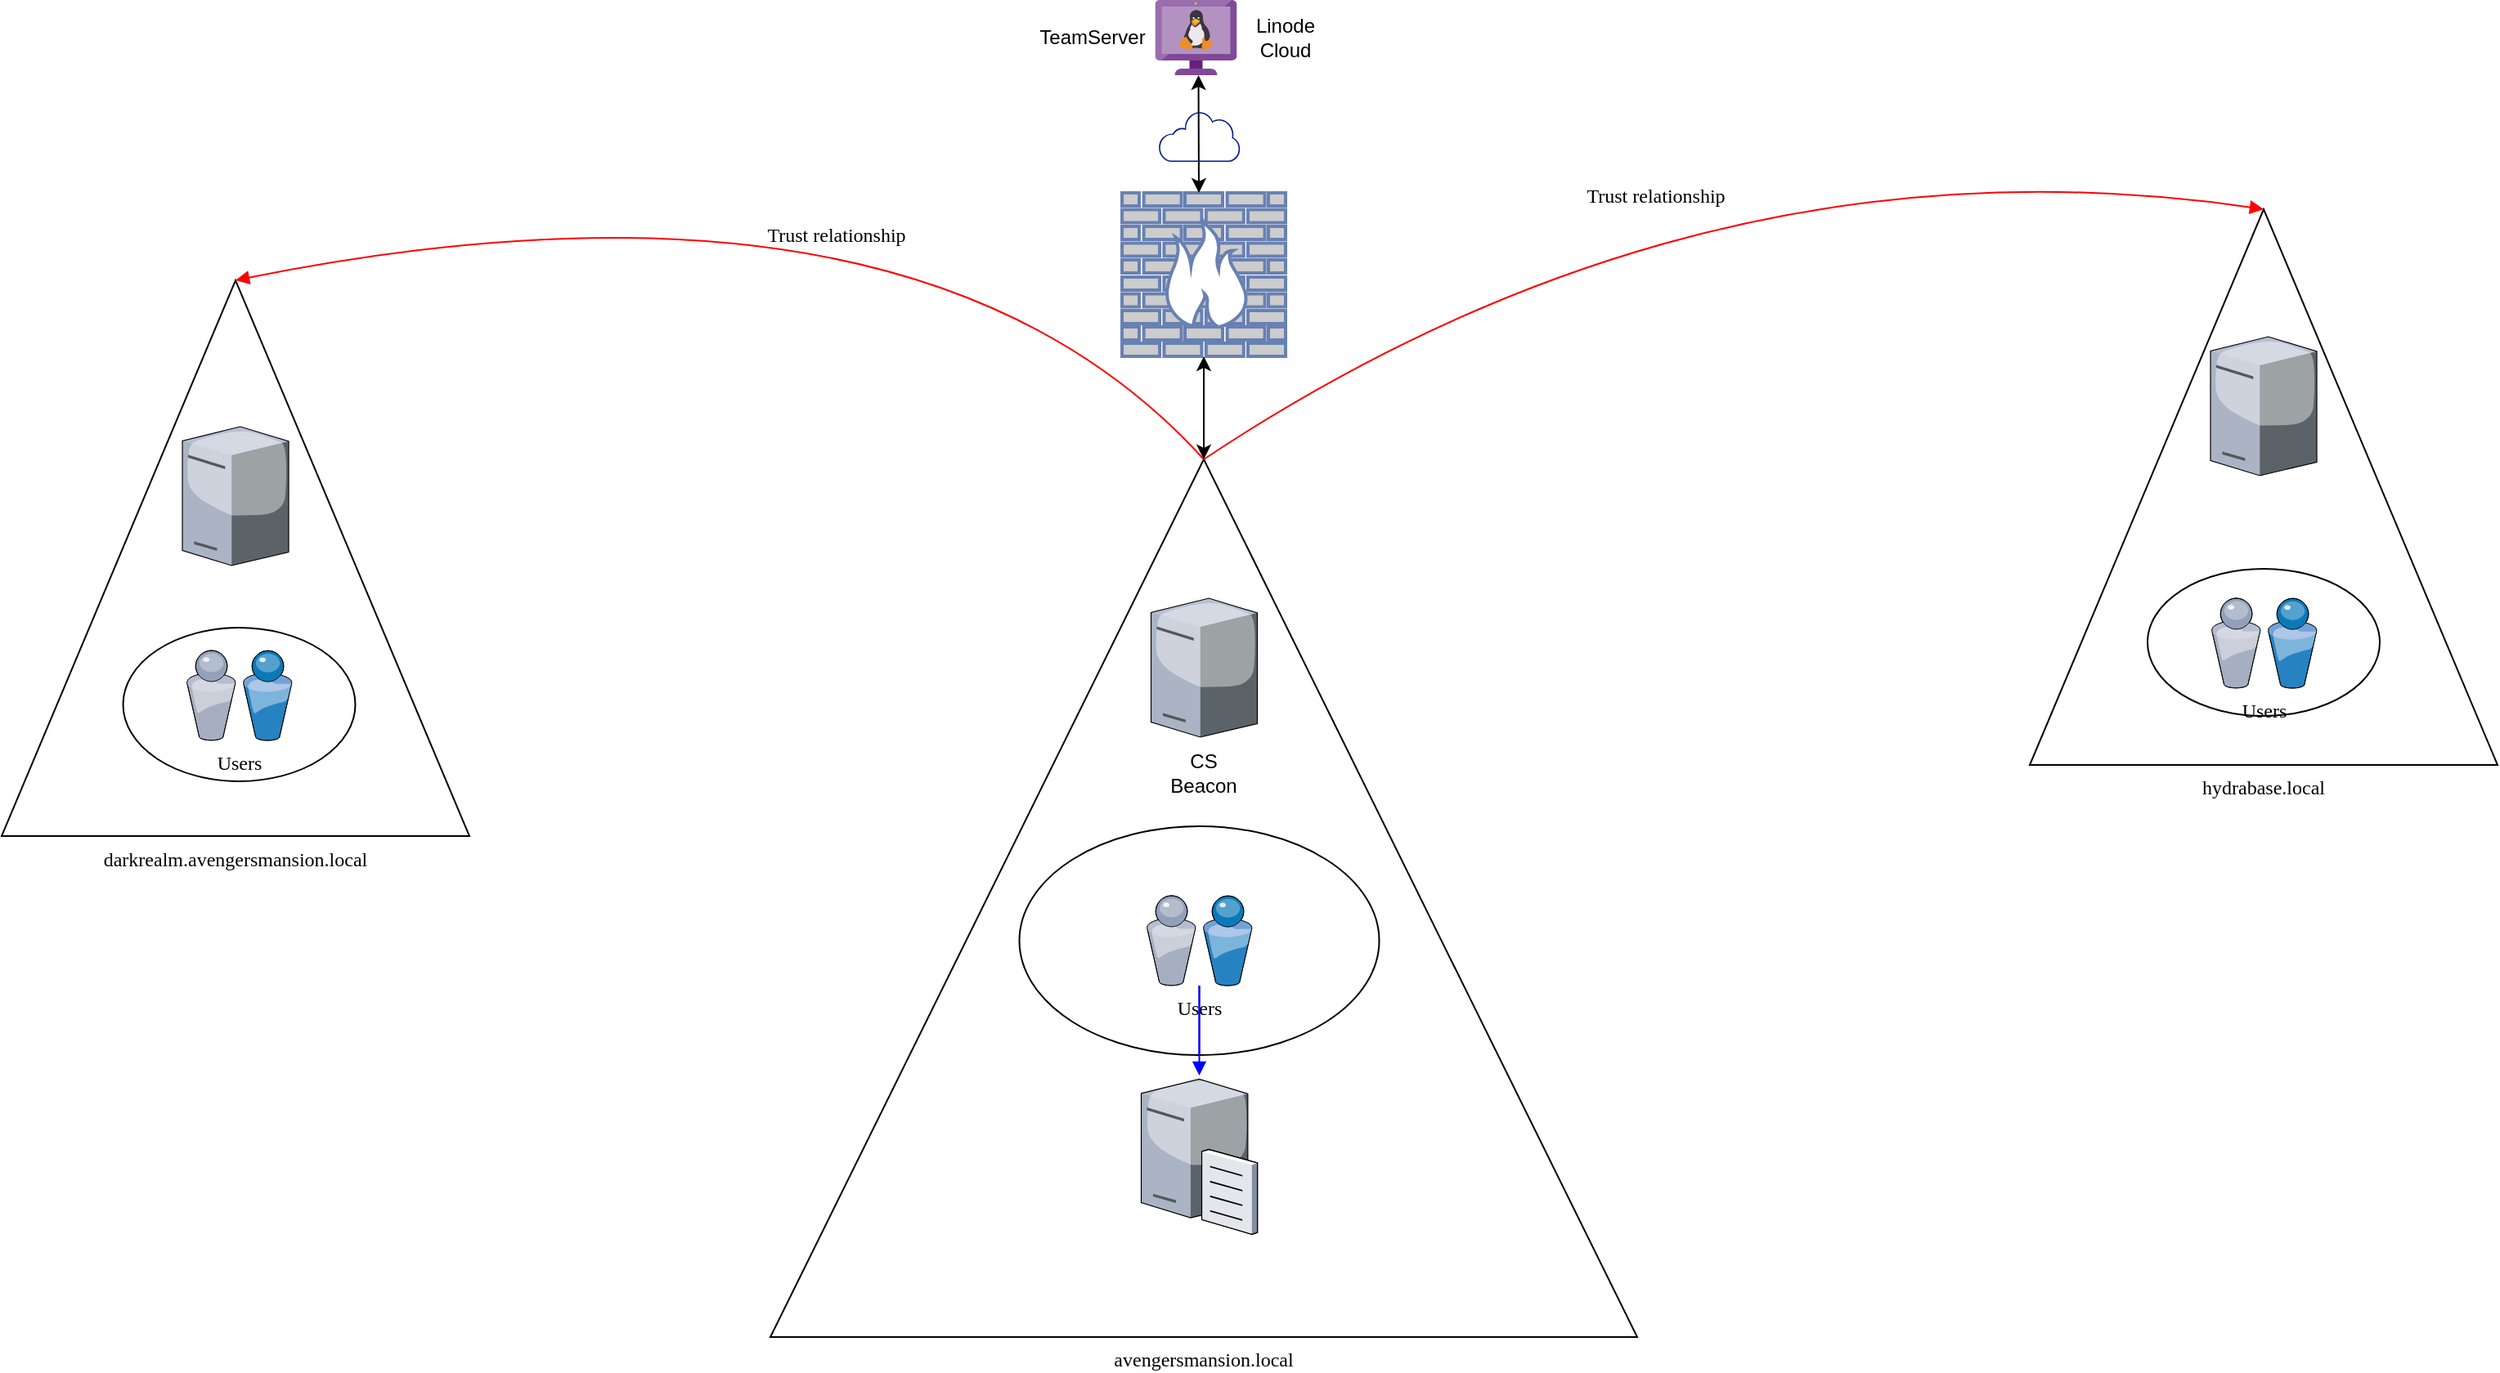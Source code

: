 <mxfile version="20.6.2" type="github">
  <diagram name="Page-1" id="822b0af5-4adb-64df-f703-e8dfc1f81529">
    <mxGraphModel dx="1666" dy="946" grid="1" gridSize="10" guides="1" tooltips="1" connect="1" arrows="1" fold="1" page="1" pageScale="1" pageWidth="1100" pageHeight="850" background="none" math="0" shadow="0">
      <root>
        <mxCell id="0" />
        <mxCell id="1" parent="0" />
        <mxCell id="7d933b09d9755ecc-14" value="avengersmansion.local" style="triangle;whiteSpace=wrap;html=1;rounded=0;shadow=0;comic=0;strokeWidth=1;fontFamily=Verdana;direction=north;labelPosition=center;verticalLabelPosition=bottom;align=center;verticalAlign=top;" parent="1" vertex="1">
          <mxGeometry x="830" y="313" width="530" height="537" as="geometry" />
        </mxCell>
        <mxCell id="7d933b09d9755ecc-12" value="darkrealm.avengersmansion.local" style="triangle;whiteSpace=wrap;html=1;rounded=0;shadow=0;comic=0;strokeWidth=1;fontFamily=Verdana;direction=north;labelPosition=center;verticalLabelPosition=bottom;align=center;verticalAlign=top;" parent="1" vertex="1">
          <mxGeometry x="360" y="203.5" width="286" height="340" as="geometry" />
        </mxCell>
        <mxCell id="7d933b09d9755ecc-13" value="" style="ellipse;whiteSpace=wrap;html=1;rounded=0;shadow=0;comic=0;strokeWidth=1;fontFamily=Verdana;" parent="1" vertex="1">
          <mxGeometry x="434.25" y="416" width="142" height="94" as="geometry" />
        </mxCell>
        <mxCell id="7d933b09d9755ecc-5" value="" style="verticalLabelPosition=bottom;aspect=fixed;html=1;verticalAlign=top;strokeColor=none;shape=mxgraph.citrix.file_server;rounded=0;shadow=0;comic=0;fontFamily=Verdana;" parent="1" vertex="1">
          <mxGeometry x="1056.75" y="690" width="71" height="97" as="geometry" />
        </mxCell>
        <mxCell id="7d933b09d9755ecc-6" value="Users" style="verticalLabelPosition=bottom;aspect=fixed;html=1;verticalAlign=top;strokeColor=none;shape=mxgraph.citrix.users;rounded=0;shadow=0;comic=0;fontFamily=Verdana;" parent="1" vertex="1">
          <mxGeometry x="473" y="430" width="64.5" height="55" as="geometry" />
        </mxCell>
        <mxCell id="7d933b09d9755ecc-9" value="" style="verticalLabelPosition=bottom;aspect=fixed;html=1;verticalAlign=top;strokeColor=none;shape=mxgraph.citrix.tower_server;rounded=0;shadow=0;comic=0;fontFamily=Verdana;" parent="1" vertex="1">
          <mxGeometry x="470.5" y="293" width="65" height="85" as="geometry" />
        </mxCell>
        <mxCell id="7d933b09d9755ecc-15" value="" style="ellipse;whiteSpace=wrap;html=1;rounded=0;shadow=0;comic=0;strokeWidth=1;fontFamily=Verdana;" parent="1" vertex="1">
          <mxGeometry x="982.25" y="537.5" width="220" height="140" as="geometry" />
        </mxCell>
        <mxCell id="7d933b09d9755ecc-17" value="" style="verticalLabelPosition=bottom;aspect=fixed;html=1;verticalAlign=top;strokeColor=none;shape=mxgraph.citrix.tower_server;rounded=0;shadow=0;comic=0;fontFamily=Verdana;" parent="1" vertex="1">
          <mxGeometry x="1062.75" y="398" width="65" height="85" as="geometry" />
        </mxCell>
        <mxCell id="7d933b09d9755ecc-18" value="hydrabase.local" style="triangle;whiteSpace=wrap;html=1;rounded=0;shadow=0;comic=0;strokeWidth=1;fontFamily=Verdana;direction=north;labelPosition=center;verticalLabelPosition=bottom;align=center;verticalAlign=top;" parent="1" vertex="1">
          <mxGeometry x="1600" y="160" width="286" height="340" as="geometry" />
        </mxCell>
        <mxCell id="7d933b09d9755ecc-19" value="" style="ellipse;whiteSpace=wrap;html=1;rounded=0;shadow=0;comic=0;strokeWidth=1;fontFamily=Verdana;" parent="1" vertex="1">
          <mxGeometry x="1672" y="380" width="142" height="90" as="geometry" />
        </mxCell>
        <mxCell id="7d933b09d9755ecc-20" value="Users" style="verticalLabelPosition=bottom;aspect=fixed;html=1;verticalAlign=top;strokeColor=none;shape=mxgraph.citrix.users;rounded=0;shadow=0;comic=0;fontFamily=Verdana;" parent="1" vertex="1">
          <mxGeometry x="1711" y="398" width="64.5" height="55" as="geometry" />
        </mxCell>
        <mxCell id="7d933b09d9755ecc-21" value="" style="verticalLabelPosition=bottom;aspect=fixed;html=1;verticalAlign=top;strokeColor=none;shape=mxgraph.citrix.tower_server;rounded=0;shadow=0;comic=0;fontFamily=Verdana;" parent="1" vertex="1">
          <mxGeometry x="1710.5" y="238" width="65" height="85" as="geometry" />
        </mxCell>
        <mxCell id="7d933b09d9755ecc-24" style="edgeStyle=none;rounded=0;html=1;exitX=0.5;exitY=1;labelBackgroundColor=none;startArrow=none;startFill=0;endArrow=block;endFill=1;strokeColor=#0000FF;strokeWidth=1;fontFamily=Verdana;fontSize=12;fontColor=#000000;" parent="1" source="7d933b09d9755ecc-16" target="7d933b09d9755ecc-5" edge="1">
          <mxGeometry relative="1" as="geometry" />
        </mxCell>
        <mxCell id="7d933b09d9755ecc-25" value="Trust relationship" style="html=1;labelBackgroundColor=none;startArrow=none;startFill=0;endArrow=block;endFill=1;strokeColor=#FF0000;strokeWidth=1;fontFamily=Verdana;fontSize=12;entryX=1;entryY=0.5;curved=1;exitX=1;exitY=0.5;exitDx=0;exitDy=0;" parent="1" target="7d933b09d9755ecc-18" edge="1" source="7d933b09d9755ecc-14">
          <mxGeometry x="-0.106" y="-19" relative="1" as="geometry">
            <mxPoint x="1095" y="250" as="sourcePoint" />
            <mxPoint x="1530" y="240" as="targetPoint" />
            <Array as="points">
              <mxPoint x="1400" y="110" />
            </Array>
            <mxPoint as="offset" />
          </mxGeometry>
        </mxCell>
        <mxCell id="7d933b09d9755ecc-26" value="Trust relationship" style="html=1;entryX=1;entryY=0.5;labelBackgroundColor=none;startArrow=none;startFill=0;endArrow=block;endFill=1;strokeColor=#FF0000;strokeWidth=1;fontFamily=Verdana;fontSize=12;curved=1;exitX=1;exitY=0.5;exitDx=0;exitDy=0;" parent="1" target="7d933b09d9755ecc-12" edge="1" source="7d933b09d9755ecc-14">
          <mxGeometry x="-0.064" y="45" relative="1" as="geometry">
            <mxPoint x="1095" y="230" as="sourcePoint" />
            <Array as="points">
              <mxPoint x="920" y="120" />
            </Array>
            <mxPoint as="offset" />
          </mxGeometry>
        </mxCell>
        <mxCell id="3cH5R70fnghZpc7tB1yR-2" value="TeamServer" style="text;html=1;strokeColor=none;fillColor=none;align=center;verticalAlign=middle;whiteSpace=wrap;rounded=0;" vertex="1" parent="1">
          <mxGeometry x="996.75" y="40" width="60" height="30" as="geometry" />
        </mxCell>
        <mxCell id="3cH5R70fnghZpc7tB1yR-3" value="" style="fontColor=#0066CC;verticalAlign=top;verticalLabelPosition=bottom;labelPosition=center;align=center;html=1;outlineConnect=0;fillColor=#CCCCCC;strokeColor=#6881B3;gradientColor=none;gradientDirection=north;strokeWidth=2;shape=mxgraph.networks.firewall;" vertex="1" parent="1">
          <mxGeometry x="1045" y="150" width="100" height="100" as="geometry" />
        </mxCell>
        <mxCell id="7d933b09d9755ecc-16" value="Users" style="verticalLabelPosition=bottom;aspect=fixed;html=1;verticalAlign=top;strokeColor=none;shape=mxgraph.citrix.users;rounded=0;shadow=0;comic=0;fontFamily=Verdana;" parent="1" vertex="1">
          <mxGeometry x="1060" y="580" width="64.5" height="55" as="geometry" />
        </mxCell>
        <mxCell id="3cH5R70fnghZpc7tB1yR-4" value="" style="edgeStyle=none;rounded=0;html=1;exitX=0.5;exitY=1;labelBackgroundColor=none;startArrow=none;startFill=0;endArrow=none;endFill=1;strokeColor=#0000FF;strokeWidth=1;fontFamily=Verdana;fontSize=12;fontColor=#000000;" edge="1" parent="1" source="7d933b09d9755ecc-15" target="7d933b09d9755ecc-16">
          <mxGeometry relative="1" as="geometry">
            <mxPoint x="1089" y="580" as="sourcePoint" />
            <mxPoint x="1091.256" y="690" as="targetPoint" />
          </mxGeometry>
        </mxCell>
        <mxCell id="3cH5R70fnghZpc7tB1yR-6" value="" style="endArrow=classic;startArrow=classic;html=1;rounded=0;exitX=1;exitY=0.5;exitDx=0;exitDy=0;entryX=0.5;entryY=1;entryDx=0;entryDy=0;entryPerimeter=0;" edge="1" parent="1" source="7d933b09d9755ecc-14" target="3cH5R70fnghZpc7tB1yR-3">
          <mxGeometry width="50" height="50" relative="1" as="geometry">
            <mxPoint x="1056.75" y="300" as="sourcePoint" />
            <mxPoint x="1106.75" y="250" as="targetPoint" />
          </mxGeometry>
        </mxCell>
        <mxCell id="3cH5R70fnghZpc7tB1yR-7" value="" style="endArrow=classic;startArrow=classic;html=1;rounded=0;" edge="1" parent="1">
          <mxGeometry width="50" height="50" relative="1" as="geometry">
            <mxPoint x="1092" y="150" as="sourcePoint" />
            <mxPoint x="1091.75" y="78" as="targetPoint" />
          </mxGeometry>
        </mxCell>
        <mxCell id="3cH5R70fnghZpc7tB1yR-8" value="CS Beacon" style="text;html=1;strokeColor=none;fillColor=none;align=center;verticalAlign=middle;whiteSpace=wrap;rounded=0;" vertex="1" parent="1">
          <mxGeometry x="1065.25" y="490" width="60" height="30" as="geometry" />
        </mxCell>
        <mxCell id="3cH5R70fnghZpc7tB1yR-9" value="Linode Cloud" style="text;html=1;strokeColor=none;fillColor=none;align=center;verticalAlign=middle;whiteSpace=wrap;rounded=0;" vertex="1" parent="1">
          <mxGeometry x="1115.25" y="40" width="60" height="30" as="geometry" />
        </mxCell>
        <mxCell id="3cH5R70fnghZpc7tB1yR-10" value="" style="sketch=0;aspect=fixed;html=1;points=[];align=center;image;fontSize=12;image=img/lib/mscae/VM_Linux_Non_Azure.svg;" vertex="1" parent="1">
          <mxGeometry x="1065.25" y="32" width="50" height="46" as="geometry" />
        </mxCell>
        <mxCell id="3cH5R70fnghZpc7tB1yR-11" value="" style="sketch=0;aspect=fixed;pointerEvents=1;shadow=0;dashed=0;html=1;strokeColor=none;labelPosition=center;verticalLabelPosition=bottom;verticalAlign=top;align=center;fillColor=#00188D;shape=mxgraph.mscae.enterprise.internet_hollow" vertex="1" parent="1">
          <mxGeometry x="1067.25" y="100" width="50" height="31" as="geometry" />
        </mxCell>
      </root>
    </mxGraphModel>
  </diagram>
</mxfile>
